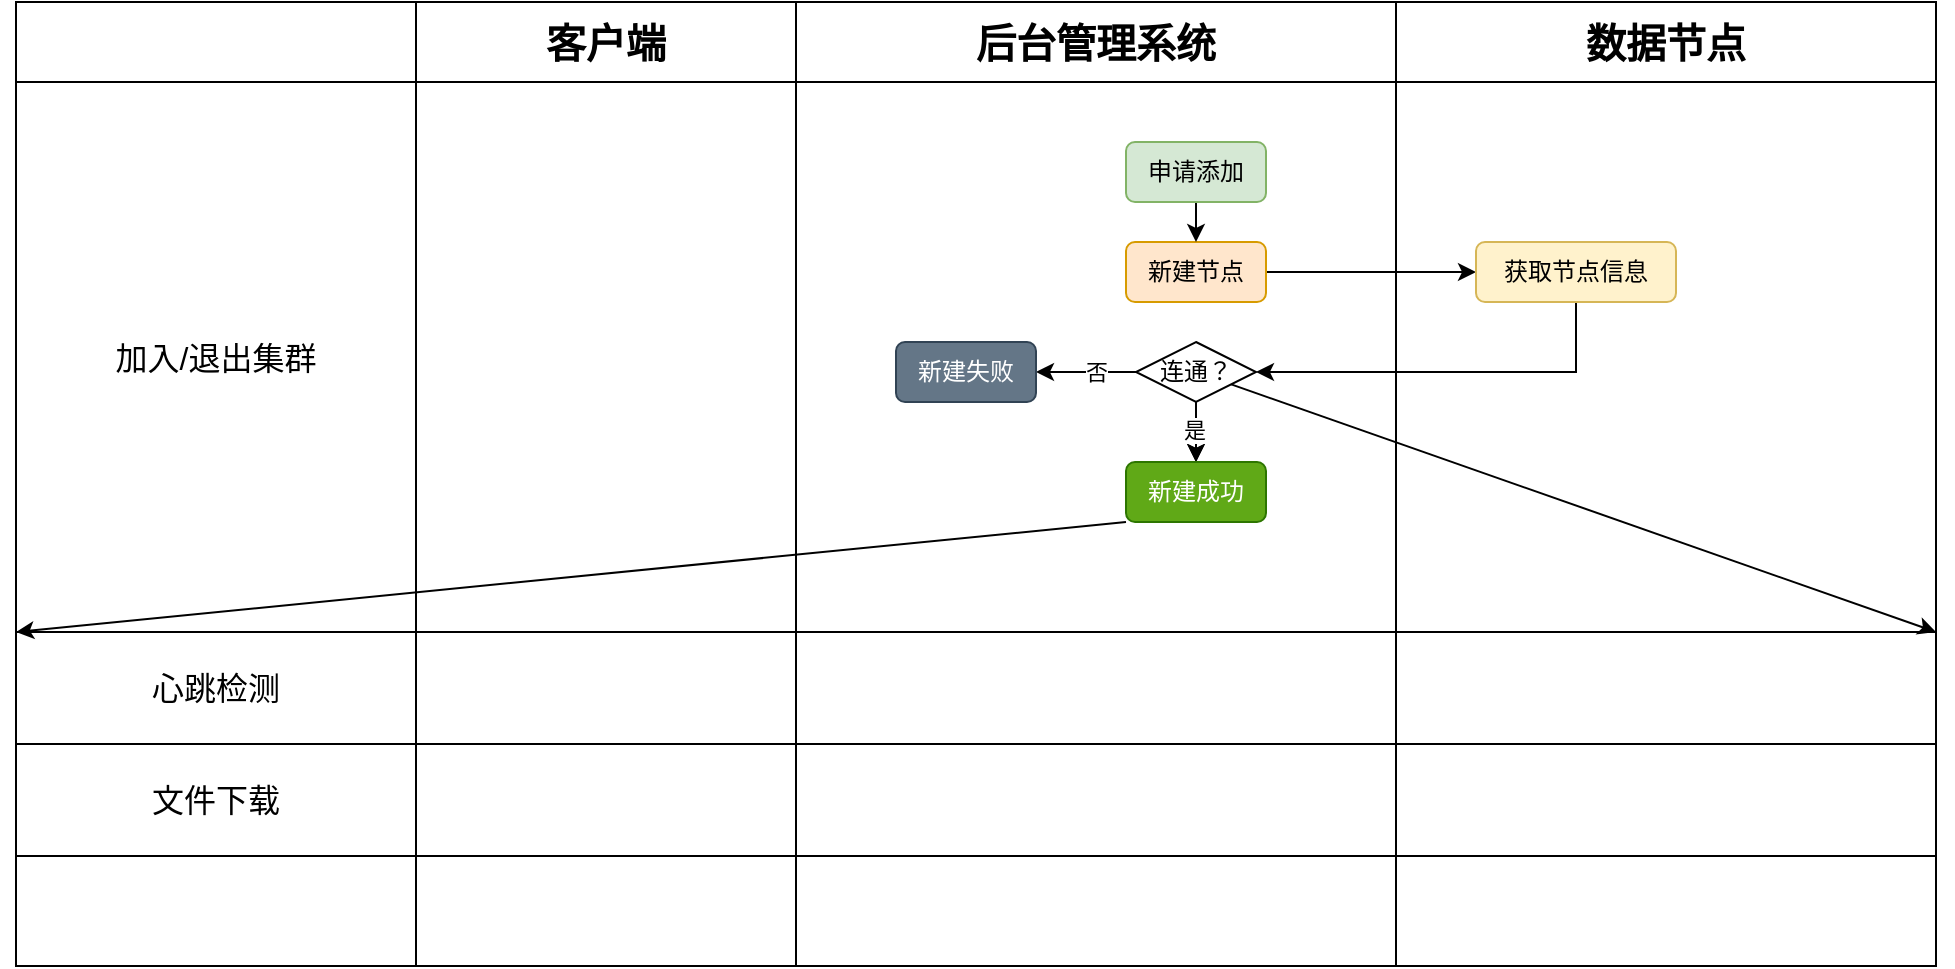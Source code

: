 <mxfile version="24.2.5" type="device">
  <diagram name="第 1 页" id="uM7rG1rAEJj3j9K8cY1Q">
    <mxGraphModel dx="1420" dy="870" grid="1" gridSize="10" guides="1" tooltips="1" connect="1" arrows="1" fold="1" page="1" pageScale="1" pageWidth="1169" pageHeight="827" math="0" shadow="0">
      <root>
        <mxCell id="0" />
        <mxCell id="1" parent="0" />
        <object label="" id="3NTLHKxuh8HJ-k6T6fNB-1">
          <mxCell style="shape=table;startSize=0;container=1;collapsible=0;childLayout=tableLayout;fontSize=16;" vertex="1" parent="1">
            <mxGeometry x="130" y="190" width="960" height="482" as="geometry" />
          </mxCell>
        </object>
        <mxCell id="3NTLHKxuh8HJ-k6T6fNB-2" value="" style="shape=tableRow;horizontal=0;startSize=0;swimlaneHead=0;swimlaneBody=0;strokeColor=inherit;top=0;left=0;bottom=0;right=0;collapsible=0;dropTarget=0;fillColor=none;points=[[0,0.5],[1,0.5]];portConstraint=eastwest;fontSize=16;" vertex="1" parent="3NTLHKxuh8HJ-k6T6fNB-1">
          <mxGeometry width="960" height="40" as="geometry" />
        </mxCell>
        <mxCell id="3NTLHKxuh8HJ-k6T6fNB-3" value="" style="shape=partialRectangle;html=1;whiteSpace=wrap;connectable=0;strokeColor=inherit;overflow=hidden;fillColor=none;top=0;left=0;bottom=0;right=0;pointerEvents=1;fontSize=16;" vertex="1" parent="3NTLHKxuh8HJ-k6T6fNB-2">
          <mxGeometry width="200" height="40" as="geometry">
            <mxRectangle width="200" height="40" as="alternateBounds" />
          </mxGeometry>
        </mxCell>
        <mxCell id="3NTLHKxuh8HJ-k6T6fNB-4" value="客户端" style="shape=partialRectangle;html=1;whiteSpace=wrap;connectable=0;strokeColor=inherit;overflow=hidden;fillColor=none;top=0;left=0;bottom=0;right=0;pointerEvents=1;fontSize=20;fontStyle=1" vertex="1" parent="3NTLHKxuh8HJ-k6T6fNB-2">
          <mxGeometry x="200" width="190" height="40" as="geometry">
            <mxRectangle width="190" height="40" as="alternateBounds" />
          </mxGeometry>
        </mxCell>
        <mxCell id="3NTLHKxuh8HJ-k6T6fNB-5" value="后台管理系统" style="shape=partialRectangle;html=1;whiteSpace=wrap;connectable=0;strokeColor=inherit;overflow=hidden;fillColor=none;top=0;left=0;bottom=0;right=0;pointerEvents=1;fontSize=20;fontStyle=1" vertex="1" parent="3NTLHKxuh8HJ-k6T6fNB-2">
          <mxGeometry x="390" width="300" height="40" as="geometry">
            <mxRectangle width="300" height="40" as="alternateBounds" />
          </mxGeometry>
        </mxCell>
        <mxCell id="3NTLHKxuh8HJ-k6T6fNB-66" value="数据节点" style="shape=partialRectangle;html=1;whiteSpace=wrap;connectable=0;strokeColor=inherit;overflow=hidden;fillColor=none;top=0;left=0;bottom=0;right=0;pointerEvents=1;fontSize=20;fontStyle=1" vertex="1" parent="3NTLHKxuh8HJ-k6T6fNB-2">
          <mxGeometry x="690" width="270" height="40" as="geometry">
            <mxRectangle width="270" height="40" as="alternateBounds" />
          </mxGeometry>
        </mxCell>
        <mxCell id="3NTLHKxuh8HJ-k6T6fNB-6" value="" style="shape=tableRow;horizontal=0;startSize=0;swimlaneHead=0;swimlaneBody=0;strokeColor=inherit;top=0;left=0;bottom=0;right=0;collapsible=0;dropTarget=0;fillColor=none;points=[[0,0.5],[1,0.5]];portConstraint=eastwest;fontSize=16;" vertex="1" parent="3NTLHKxuh8HJ-k6T6fNB-1">
          <mxGeometry y="40" width="960" height="275" as="geometry" />
        </mxCell>
        <mxCell id="3NTLHKxuh8HJ-k6T6fNB-7" value="加入/退出集群" style="shape=partialRectangle;html=1;whiteSpace=wrap;connectable=0;strokeColor=inherit;overflow=hidden;fillColor=none;top=0;left=0;bottom=0;right=0;pointerEvents=1;fontSize=16;" vertex="1" parent="3NTLHKxuh8HJ-k6T6fNB-6">
          <mxGeometry width="200" height="275" as="geometry">
            <mxRectangle width="200" height="275" as="alternateBounds" />
          </mxGeometry>
        </mxCell>
        <mxCell id="3NTLHKxuh8HJ-k6T6fNB-8" value="" style="shape=partialRectangle;html=1;whiteSpace=wrap;connectable=0;strokeColor=inherit;overflow=hidden;fillColor=none;top=0;left=0;bottom=0;right=0;pointerEvents=1;fontSize=16;" vertex="1" parent="3NTLHKxuh8HJ-k6T6fNB-6">
          <mxGeometry x="200" width="190" height="275" as="geometry">
            <mxRectangle width="190" height="275" as="alternateBounds" />
          </mxGeometry>
        </mxCell>
        <mxCell id="3NTLHKxuh8HJ-k6T6fNB-9" value="" style="shape=partialRectangle;html=1;whiteSpace=wrap;connectable=0;strokeColor=inherit;overflow=hidden;fillColor=none;top=0;left=0;bottom=0;right=0;pointerEvents=1;fontSize=16;" vertex="1" parent="3NTLHKxuh8HJ-k6T6fNB-6">
          <mxGeometry x="390" width="300" height="275" as="geometry">
            <mxRectangle width="300" height="275" as="alternateBounds" />
          </mxGeometry>
        </mxCell>
        <mxCell id="3NTLHKxuh8HJ-k6T6fNB-67" style="shape=partialRectangle;html=1;whiteSpace=wrap;connectable=0;strokeColor=inherit;overflow=hidden;fillColor=none;top=0;left=0;bottom=0;right=0;pointerEvents=1;fontSize=16;" vertex="1" parent="3NTLHKxuh8HJ-k6T6fNB-6">
          <mxGeometry x="690" width="270" height="275" as="geometry">
            <mxRectangle width="270" height="275" as="alternateBounds" />
          </mxGeometry>
        </mxCell>
        <mxCell id="3NTLHKxuh8HJ-k6T6fNB-22" value="" style="shape=tableRow;horizontal=0;startSize=0;swimlaneHead=0;swimlaneBody=0;strokeColor=inherit;top=0;left=0;bottom=0;right=0;collapsible=0;dropTarget=0;fillColor=none;points=[[0,0.5],[1,0.5]];portConstraint=eastwest;fontSize=16;" vertex="1" parent="3NTLHKxuh8HJ-k6T6fNB-1">
          <mxGeometry y="315" width="960" height="56" as="geometry" />
        </mxCell>
        <mxCell id="3NTLHKxuh8HJ-k6T6fNB-23" value="心跳检测" style="shape=partialRectangle;html=1;whiteSpace=wrap;connectable=0;strokeColor=inherit;overflow=hidden;fillColor=none;top=0;left=0;bottom=0;right=0;pointerEvents=1;fontSize=16;" vertex="1" parent="3NTLHKxuh8HJ-k6T6fNB-22">
          <mxGeometry width="200" height="56" as="geometry">
            <mxRectangle width="200" height="56" as="alternateBounds" />
          </mxGeometry>
        </mxCell>
        <mxCell id="3NTLHKxuh8HJ-k6T6fNB-24" value="" style="shape=partialRectangle;html=1;whiteSpace=wrap;connectable=0;strokeColor=inherit;overflow=hidden;fillColor=none;top=0;left=0;bottom=0;right=0;pointerEvents=1;fontSize=16;" vertex="1" parent="3NTLHKxuh8HJ-k6T6fNB-22">
          <mxGeometry x="200" width="190" height="56" as="geometry">
            <mxRectangle width="190" height="56" as="alternateBounds" />
          </mxGeometry>
        </mxCell>
        <mxCell id="3NTLHKxuh8HJ-k6T6fNB-25" value="" style="shape=partialRectangle;html=1;whiteSpace=wrap;connectable=0;strokeColor=inherit;overflow=hidden;fillColor=none;top=0;left=0;bottom=0;right=0;pointerEvents=1;fontSize=16;" vertex="1" parent="3NTLHKxuh8HJ-k6T6fNB-22">
          <mxGeometry x="390" width="300" height="56" as="geometry">
            <mxRectangle width="300" height="56" as="alternateBounds" />
          </mxGeometry>
        </mxCell>
        <mxCell id="3NTLHKxuh8HJ-k6T6fNB-68" style="shape=partialRectangle;html=1;whiteSpace=wrap;connectable=0;strokeColor=inherit;overflow=hidden;fillColor=none;top=0;left=0;bottom=0;right=0;pointerEvents=1;fontSize=16;" vertex="1" parent="3NTLHKxuh8HJ-k6T6fNB-22">
          <mxGeometry x="690" width="270" height="56" as="geometry">
            <mxRectangle width="270" height="56" as="alternateBounds" />
          </mxGeometry>
        </mxCell>
        <mxCell id="3NTLHKxuh8HJ-k6T6fNB-75" value="" style="rounded=1;whiteSpace=wrap;html=1;" vertex="1" parent="3NTLHKxuh8HJ-k6T6fNB-22">
          <mxGeometry x="960" width="NaN" height="56" as="geometry">
            <mxRectangle width="NaN" height="56" as="alternateBounds" />
          </mxGeometry>
        </mxCell>
        <mxCell id="3NTLHKxuh8HJ-k6T6fNB-77" value="" style="rounded=1;whiteSpace=wrap;html=1;" vertex="1" parent="3NTLHKxuh8HJ-k6T6fNB-22">
          <mxGeometry width="NaN" height="56" as="geometry">
            <mxRectangle width="NaN" height="56" as="alternateBounds" />
          </mxGeometry>
        </mxCell>
        <mxCell id="3NTLHKxuh8HJ-k6T6fNB-18" value="" style="shape=tableRow;horizontal=0;startSize=0;swimlaneHead=0;swimlaneBody=0;strokeColor=inherit;top=0;left=0;bottom=0;right=0;collapsible=0;dropTarget=0;fillColor=none;points=[[0,0.5],[1,0.5]];portConstraint=eastwest;fontSize=16;" vertex="1" parent="3NTLHKxuh8HJ-k6T6fNB-1">
          <mxGeometry y="371" width="960" height="56" as="geometry" />
        </mxCell>
        <mxCell id="3NTLHKxuh8HJ-k6T6fNB-19" value="文件下载" style="shape=partialRectangle;html=1;whiteSpace=wrap;connectable=0;strokeColor=inherit;overflow=hidden;fillColor=none;top=0;left=0;bottom=0;right=0;pointerEvents=1;fontSize=16;" vertex="1" parent="3NTLHKxuh8HJ-k6T6fNB-18">
          <mxGeometry width="200" height="56" as="geometry">
            <mxRectangle width="200" height="56" as="alternateBounds" />
          </mxGeometry>
        </mxCell>
        <mxCell id="3NTLHKxuh8HJ-k6T6fNB-20" value="" style="shape=partialRectangle;html=1;whiteSpace=wrap;connectable=0;strokeColor=inherit;overflow=hidden;fillColor=none;top=0;left=0;bottom=0;right=0;pointerEvents=1;fontSize=16;" vertex="1" parent="3NTLHKxuh8HJ-k6T6fNB-18">
          <mxGeometry x="200" width="190" height="56" as="geometry">
            <mxRectangle width="190" height="56" as="alternateBounds" />
          </mxGeometry>
        </mxCell>
        <mxCell id="3NTLHKxuh8HJ-k6T6fNB-21" value="" style="shape=partialRectangle;html=1;whiteSpace=wrap;connectable=0;strokeColor=inherit;overflow=hidden;fillColor=none;top=0;left=0;bottom=0;right=0;pointerEvents=1;fontSize=16;" vertex="1" parent="3NTLHKxuh8HJ-k6T6fNB-18">
          <mxGeometry x="390" width="300" height="56" as="geometry">
            <mxRectangle width="300" height="56" as="alternateBounds" />
          </mxGeometry>
        </mxCell>
        <mxCell id="3NTLHKxuh8HJ-k6T6fNB-69" style="shape=partialRectangle;html=1;whiteSpace=wrap;connectable=0;strokeColor=inherit;overflow=hidden;fillColor=none;top=0;left=0;bottom=0;right=0;pointerEvents=1;fontSize=16;" vertex="1" parent="3NTLHKxuh8HJ-k6T6fNB-18">
          <mxGeometry x="690" width="270" height="56" as="geometry">
            <mxRectangle width="270" height="56" as="alternateBounds" />
          </mxGeometry>
        </mxCell>
        <mxCell id="3NTLHKxuh8HJ-k6T6fNB-10" value="" style="shape=tableRow;horizontal=0;startSize=0;swimlaneHead=0;swimlaneBody=0;strokeColor=inherit;top=0;left=0;bottom=0;right=0;collapsible=0;dropTarget=0;fillColor=none;points=[[0,0.5],[1,0.5]];portConstraint=eastwest;fontSize=16;" vertex="1" parent="3NTLHKxuh8HJ-k6T6fNB-1">
          <mxGeometry y="427" width="960" height="55" as="geometry" />
        </mxCell>
        <mxCell id="3NTLHKxuh8HJ-k6T6fNB-11" value="" style="shape=partialRectangle;html=1;whiteSpace=wrap;connectable=0;strokeColor=inherit;overflow=hidden;fillColor=none;top=0;left=0;bottom=0;right=0;pointerEvents=1;fontSize=16;" vertex="1" parent="3NTLHKxuh8HJ-k6T6fNB-10">
          <mxGeometry width="200" height="55" as="geometry">
            <mxRectangle width="200" height="55" as="alternateBounds" />
          </mxGeometry>
        </mxCell>
        <mxCell id="3NTLHKxuh8HJ-k6T6fNB-12" value="" style="shape=partialRectangle;html=1;whiteSpace=wrap;connectable=0;strokeColor=inherit;overflow=hidden;fillColor=none;top=0;left=0;bottom=0;right=0;pointerEvents=1;fontSize=16;" vertex="1" parent="3NTLHKxuh8HJ-k6T6fNB-10">
          <mxGeometry x="200" width="190" height="55" as="geometry">
            <mxRectangle width="190" height="55" as="alternateBounds" />
          </mxGeometry>
        </mxCell>
        <mxCell id="3NTLHKxuh8HJ-k6T6fNB-13" value="" style="shape=partialRectangle;html=1;whiteSpace=wrap;connectable=0;strokeColor=inherit;overflow=hidden;fillColor=none;top=0;left=0;bottom=0;right=0;pointerEvents=1;fontSize=16;" vertex="1" parent="3NTLHKxuh8HJ-k6T6fNB-10">
          <mxGeometry x="390" width="300" height="55" as="geometry">
            <mxRectangle width="300" height="55" as="alternateBounds" />
          </mxGeometry>
        </mxCell>
        <mxCell id="3NTLHKxuh8HJ-k6T6fNB-70" style="shape=partialRectangle;html=1;whiteSpace=wrap;connectable=0;strokeColor=inherit;overflow=hidden;fillColor=none;top=0;left=0;bottom=0;right=0;pointerEvents=1;fontSize=16;" vertex="1" parent="3NTLHKxuh8HJ-k6T6fNB-10">
          <mxGeometry x="690" width="270" height="55" as="geometry">
            <mxRectangle width="270" height="55" as="alternateBounds" />
          </mxGeometry>
        </mxCell>
        <mxCell id="3NTLHKxuh8HJ-k6T6fNB-83" style="edgeStyle=orthogonalEdgeStyle;rounded=0;orthogonalLoop=1;jettySize=auto;html=1;exitX=1;exitY=0.5;exitDx=0;exitDy=0;entryX=0;entryY=0.5;entryDx=0;entryDy=0;" edge="1" parent="1" source="3NTLHKxuh8HJ-k6T6fNB-71" target="3NTLHKxuh8HJ-k6T6fNB-72">
          <mxGeometry relative="1" as="geometry" />
        </mxCell>
        <mxCell id="3NTLHKxuh8HJ-k6T6fNB-71" value="新建节点" style="rounded=1;whiteSpace=wrap;html=1;fillColor=#ffe6cc;strokeColor=#d79b00;" vertex="1" parent="1">
          <mxGeometry x="685" y="310" width="70" height="30" as="geometry" />
        </mxCell>
        <mxCell id="3NTLHKxuh8HJ-k6T6fNB-84" style="edgeStyle=orthogonalEdgeStyle;rounded=0;orthogonalLoop=1;jettySize=auto;html=1;exitX=0.5;exitY=1;exitDx=0;exitDy=0;entryX=1;entryY=0.5;entryDx=0;entryDy=0;" edge="1" parent="1" source="3NTLHKxuh8HJ-k6T6fNB-72" target="3NTLHKxuh8HJ-k6T6fNB-74">
          <mxGeometry relative="1" as="geometry" />
        </mxCell>
        <mxCell id="3NTLHKxuh8HJ-k6T6fNB-72" value="获取节点信息" style="rounded=1;whiteSpace=wrap;html=1;fillColor=#fff2cc;strokeColor=#d6b656;" vertex="1" parent="1">
          <mxGeometry x="860" y="310" width="100" height="30" as="geometry" />
        </mxCell>
        <mxCell id="3NTLHKxuh8HJ-k6T6fNB-82" style="edgeStyle=orthogonalEdgeStyle;rounded=0;orthogonalLoop=1;jettySize=auto;html=1;exitX=0.5;exitY=1;exitDx=0;exitDy=0;entryX=0.5;entryY=0;entryDx=0;entryDy=0;" edge="1" parent="1" source="3NTLHKxuh8HJ-k6T6fNB-73" target="3NTLHKxuh8HJ-k6T6fNB-71">
          <mxGeometry relative="1" as="geometry" />
        </mxCell>
        <mxCell id="3NTLHKxuh8HJ-k6T6fNB-73" value="申请添加" style="rounded=1;whiteSpace=wrap;html=1;fillColor=#d5e8d4;strokeColor=#82b366;" vertex="1" parent="1">
          <mxGeometry x="685" y="260" width="70" height="30" as="geometry" />
        </mxCell>
        <mxCell id="3NTLHKxuh8HJ-k6T6fNB-76" value="" style="edgeStyle=orthogonalEdgeStyle;rounded=0;orthogonalLoop=1;jettySize=auto;html=1;" edge="1" parent="1" source="3NTLHKxuh8HJ-k6T6fNB-74" target="3NTLHKxuh8HJ-k6T6fNB-75">
          <mxGeometry relative="1" as="geometry" />
        </mxCell>
        <mxCell id="3NTLHKxuh8HJ-k6T6fNB-78" value="" style="edgeStyle=orthogonalEdgeStyle;rounded=0;orthogonalLoop=1;jettySize=auto;html=1;" edge="1" parent="1" source="3NTLHKxuh8HJ-k6T6fNB-80" target="3NTLHKxuh8HJ-k6T6fNB-77">
          <mxGeometry relative="1" as="geometry" />
        </mxCell>
        <mxCell id="3NTLHKxuh8HJ-k6T6fNB-85" style="edgeStyle=orthogonalEdgeStyle;rounded=0;orthogonalLoop=1;jettySize=auto;html=1;exitX=0.5;exitY=1;exitDx=0;exitDy=0;entryX=0.5;entryY=0;entryDx=0;entryDy=0;" edge="1" parent="1" source="3NTLHKxuh8HJ-k6T6fNB-74" target="3NTLHKxuh8HJ-k6T6fNB-80">
          <mxGeometry relative="1" as="geometry" />
        </mxCell>
        <mxCell id="3NTLHKxuh8HJ-k6T6fNB-86" style="edgeStyle=orthogonalEdgeStyle;rounded=0;orthogonalLoop=1;jettySize=auto;html=1;exitX=0;exitY=0.5;exitDx=0;exitDy=0;entryX=1;entryY=0.5;entryDx=0;entryDy=0;" edge="1" parent="1" source="3NTLHKxuh8HJ-k6T6fNB-74" target="3NTLHKxuh8HJ-k6T6fNB-81">
          <mxGeometry relative="1" as="geometry" />
        </mxCell>
        <mxCell id="3NTLHKxuh8HJ-k6T6fNB-89" value="否" style="edgeLabel;html=1;align=center;verticalAlign=middle;resizable=0;points=[];" vertex="1" connectable="0" parent="3NTLHKxuh8HJ-k6T6fNB-86">
          <mxGeometry x="-0.36" y="2" relative="1" as="geometry">
            <mxPoint x="-4" y="-2" as="offset" />
          </mxGeometry>
        </mxCell>
        <mxCell id="3NTLHKxuh8HJ-k6T6fNB-74" value="连通？" style="rhombus;whiteSpace=wrap;html=1;" vertex="1" parent="1">
          <mxGeometry x="690" y="360" width="60" height="30" as="geometry" />
        </mxCell>
        <mxCell id="3NTLHKxuh8HJ-k6T6fNB-81" value="新建失败" style="rounded=1;whiteSpace=wrap;html=1;fillColor=#647687;fontColor=#ffffff;strokeColor=#314354;" vertex="1" parent="1">
          <mxGeometry x="570" y="360" width="70" height="30" as="geometry" />
        </mxCell>
        <mxCell id="3NTLHKxuh8HJ-k6T6fNB-87" value="" style="edgeStyle=orthogonalEdgeStyle;rounded=0;orthogonalLoop=1;jettySize=auto;html=1;" edge="1" parent="1" source="3NTLHKxuh8HJ-k6T6fNB-74" target="3NTLHKxuh8HJ-k6T6fNB-80">
          <mxGeometry relative="1" as="geometry">
            <mxPoint x="720" y="390" as="sourcePoint" />
            <mxPoint x="NaN" y="561" as="targetPoint" />
          </mxGeometry>
        </mxCell>
        <mxCell id="3NTLHKxuh8HJ-k6T6fNB-88" value="是" style="edgeLabel;html=1;align=center;verticalAlign=middle;resizable=0;points=[];" vertex="1" connectable="0" parent="3NTLHKxuh8HJ-k6T6fNB-87">
          <mxGeometry x="0.36" y="-1" relative="1" as="geometry">
            <mxPoint as="offset" />
          </mxGeometry>
        </mxCell>
        <mxCell id="3NTLHKxuh8HJ-k6T6fNB-80" value="新建成功" style="rounded=1;whiteSpace=wrap;html=1;fillColor=#60a917;fontColor=#ffffff;strokeColor=#2D7600;" vertex="1" parent="1">
          <mxGeometry x="685" y="420" width="70" height="30" as="geometry" />
        </mxCell>
      </root>
    </mxGraphModel>
  </diagram>
</mxfile>
